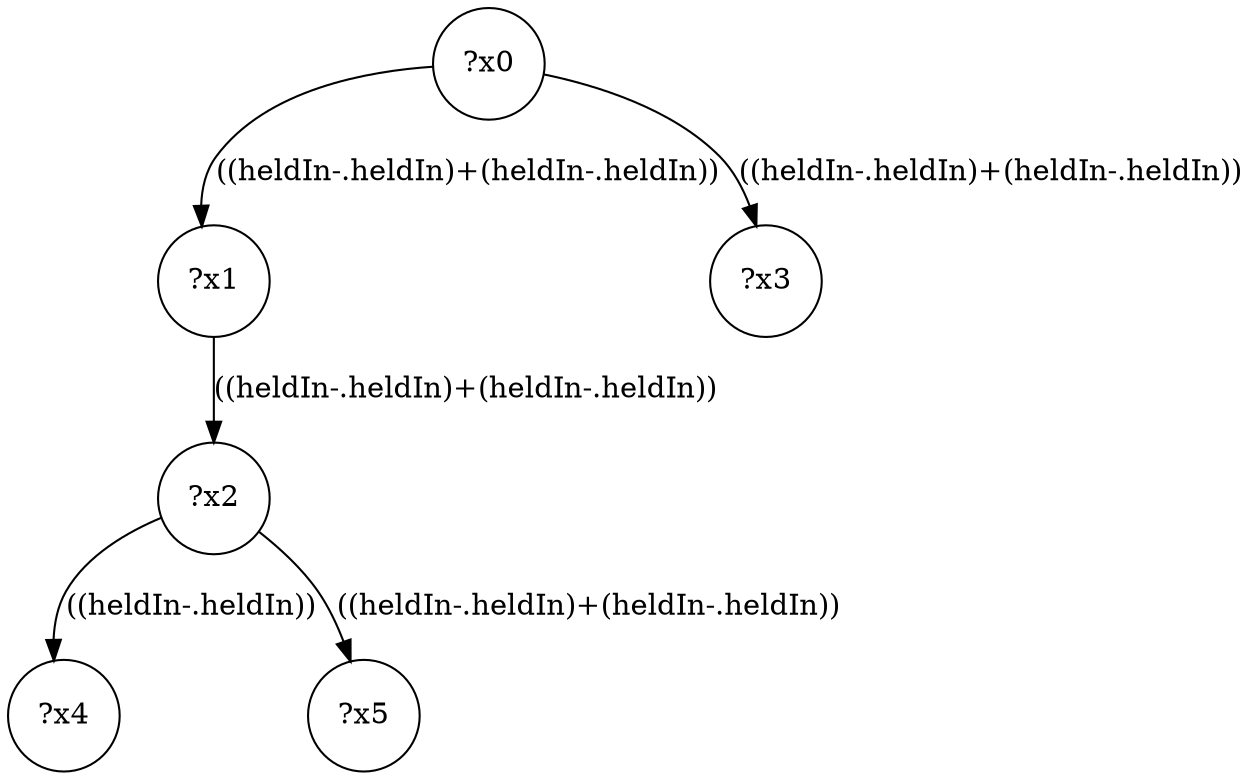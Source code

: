 digraph g {
	x0 [shape=circle, label="?x0"];
	x1 [shape=circle, label="?x1"];
	x0 -> x1 [label="((heldIn-.heldIn)+(heldIn-.heldIn))"];
	x2 [shape=circle, label="?x2"];
	x1 -> x2 [label="((heldIn-.heldIn)+(heldIn-.heldIn))"];
	x3 [shape=circle, label="?x3"];
	x0 -> x3 [label="((heldIn-.heldIn)+(heldIn-.heldIn))"];
	x4 [shape=circle, label="?x4"];
	x2 -> x4 [label="((heldIn-.heldIn))"];
	x5 [shape=circle, label="?x5"];
	x2 -> x5 [label="((heldIn-.heldIn)+(heldIn-.heldIn))"];
}
